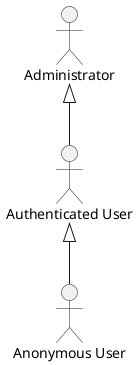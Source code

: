 @startuml
skinparam packageStyle rectangle
actor "Authenticated User" as usr
actor "Anonymous User" as ausr
actor "Administrator" as susr

susr <|-- usr
usr <|-- ausr
@enduml